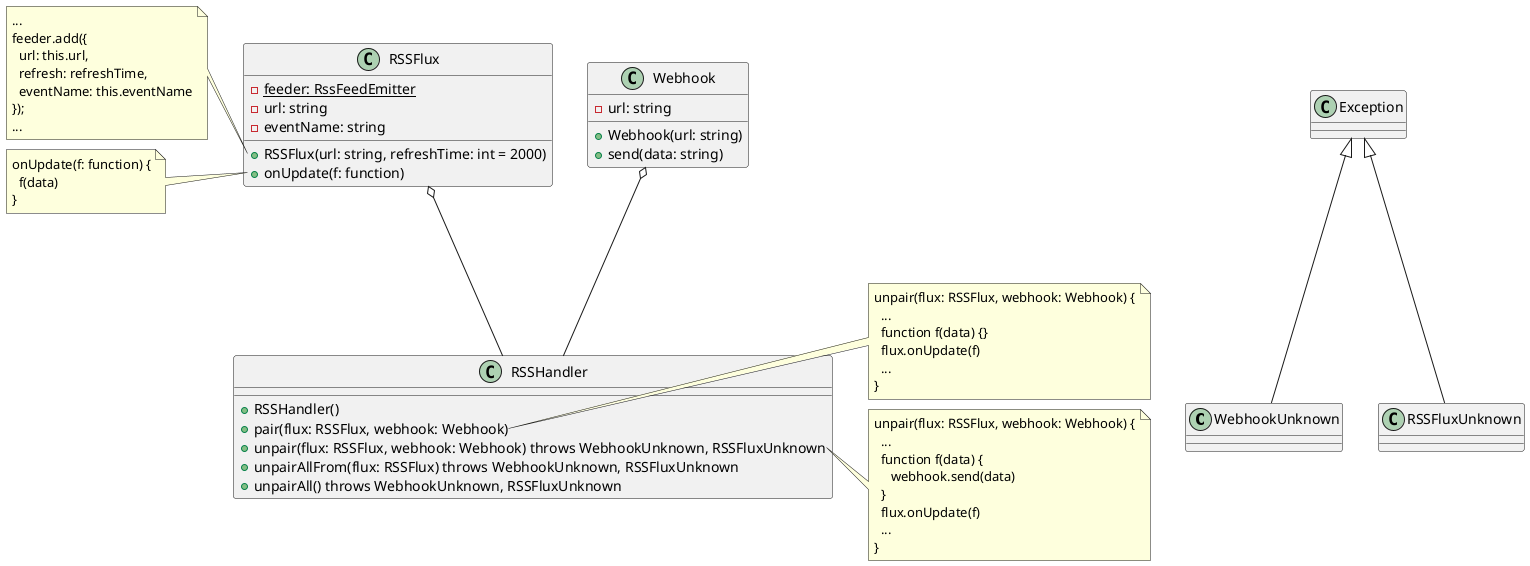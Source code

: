 @startuml

class WebhookUnknown extends Exception {}
class RSSFluxUnknown extends Exception {}

class Webhook {
- url: string
+ Webhook(url: string)
+ send(data: string)
}

class RSSFlux {
- {static} feeder: RssFeedEmitter
- url: string
- eventName: string
+ RSSFlux(url: string, refreshTime: int = 2000)
+ onUpdate(f: function)
}

class RSSHandler {
+ RSSHandler()
+ pair(flux: RSSFlux, webhook: Webhook)
+ unpair(flux: RSSFlux, webhook: Webhook) throws WebhookUnknown, RSSFluxUnknown
+ unpairAllFrom(flux: RSSFlux) throws WebhookUnknown, RSSFluxUnknown
+ unpairAll() throws WebhookUnknown, RSSFluxUnknown
}

RSSFlux o-- RSSHandler
Webhook o-- RSSHandler

note left of RSSFlux::RSSFlux
...
feeder.add({
  url: this.url,
  refresh: refreshTime,
  eventName: this.eventName
});
...
end note

note left of RSSFlux::onUpdate
onUpdate(f: function) {
  f(data)
}
end note

note right of RSSHandler::pair
unpair(flux: RSSFlux, webhook: Webhook) {
  ...
  function f(data) {}
  flux.onUpdate(f)
  ...
}
end note

note right of RSSHandler::unpair
unpair(flux: RSSFlux, webhook: Webhook) {
  ...
  function f(data) {
     webhook.send(data)
  }
  flux.onUpdate(f)
  ...
}
end note


@enduml